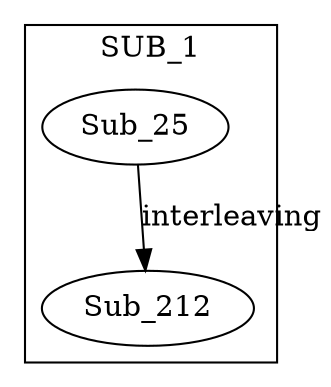 // Subdue 5.2.2 output in dot format

digraph Subdue {

  compound=true;

subgraph cluster_SUB_1 {
  1 [label="Sub_25",color=black,fontcolor=black];
  2 [label="Sub_212",color=black,fontcolor=black];
  1 -> 2 [label="interleaving",color=black,fontcolor=black];
  label="SUB_1";
}

}
